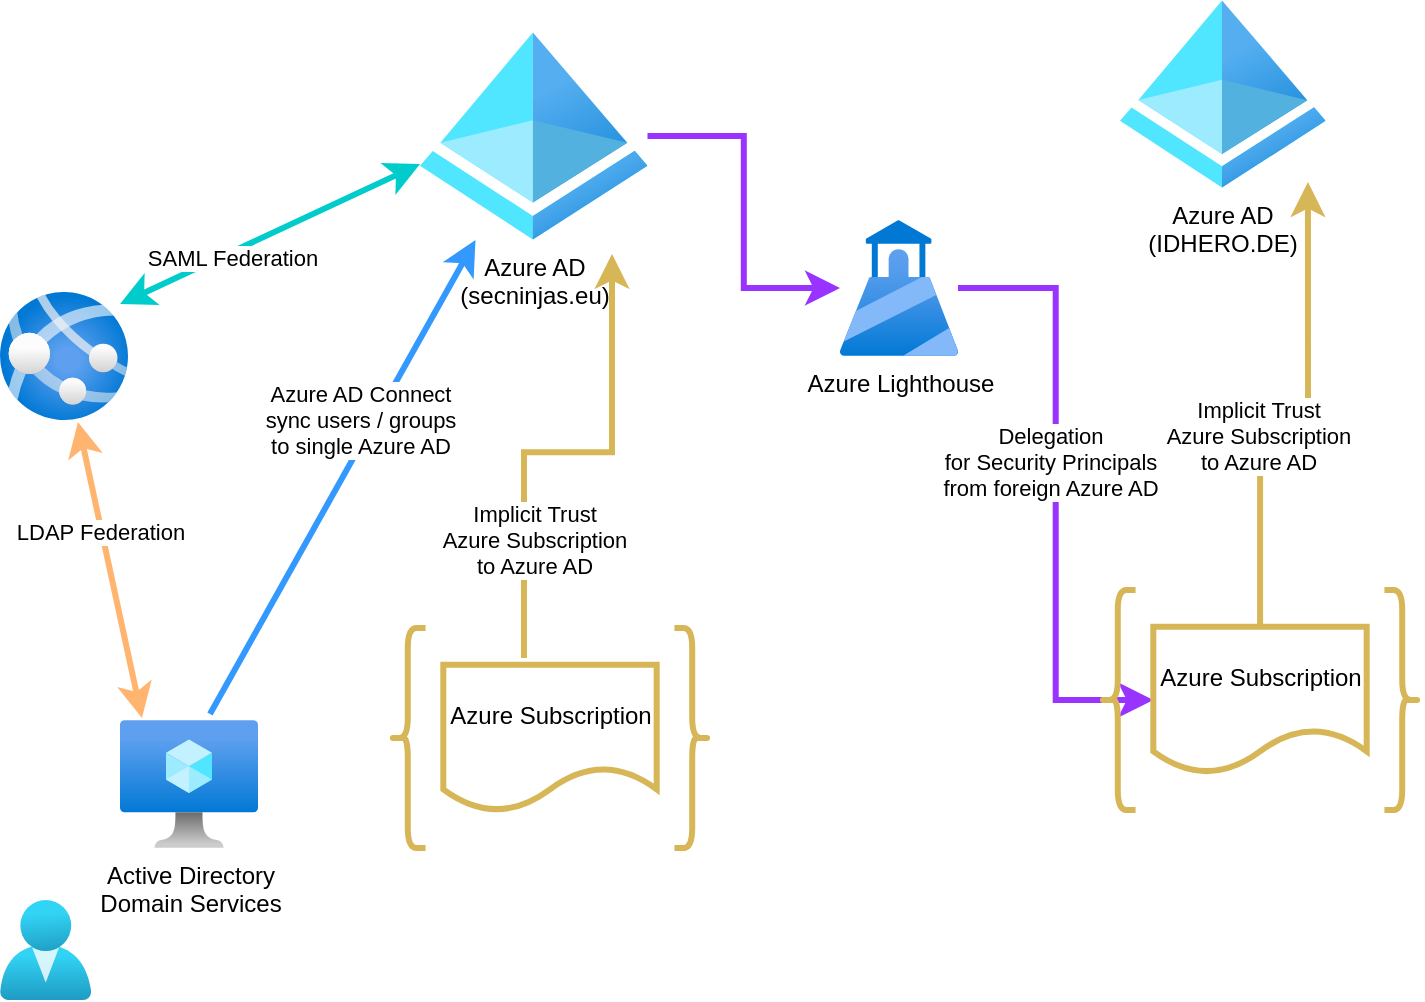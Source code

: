 <mxfile version="14.9.7" type="github">
  <diagram id="4R-46xIgEgTI7ocYZc4J" name="Identity Federation and Delegation">
    <mxGraphModel dx="1422" dy="874" grid="1" gridSize="10" guides="1" tooltips="1" connect="1" arrows="1" fold="1" page="1" pageScale="1" pageWidth="850" pageHeight="1100" math="0" shadow="0">
      <root>
        <mxCell id="EUiOyMdvjXQLsPviINyw-0" />
        <mxCell id="EUiOyMdvjXQLsPviINyw-1" parent="EUiOyMdvjXQLsPviINyw-0" />
        <mxCell id="EUiOyMdvjXQLsPviINyw-2" style="edgeStyle=orthogonalEdgeStyle;rounded=0;orthogonalLoop=1;jettySize=auto;html=1;startArrow=none;startFill=0;endArrow=classic;endFill=1;startSize=8;endSize=8;strokeWidth=3;strokeColor=#9933FF;" edge="1" parent="EUiOyMdvjXQLsPviINyw-1" source="EUiOyMdvjXQLsPviINyw-3" target="EUiOyMdvjXQLsPviINyw-7">
          <mxGeometry relative="1" as="geometry" />
        </mxCell>
        <mxCell id="EUiOyMdvjXQLsPviINyw-3" value="Azure AD&lt;br&gt;(secninjas.eu)" style="aspect=fixed;html=1;points=[];align=center;image;fontSize=12;image=img/lib/azure2/identity/Azure_Active_Directory.svg;" vertex="1" parent="EUiOyMdvjXQLsPviINyw-1">
          <mxGeometry x="280" y="216" width="113.75" height="104" as="geometry" />
        </mxCell>
        <mxCell id="EUiOyMdvjXQLsPviINyw-4" value="" style="aspect=fixed;html=1;points=[];align=center;image;fontSize=12;image=img/lib/azure2/identity/Users.svg;" vertex="1" parent="EUiOyMdvjXQLsPviINyw-1">
          <mxGeometry x="70" y="650" width="45.71" height="50" as="geometry" />
        </mxCell>
        <mxCell id="EUiOyMdvjXQLsPviINyw-5" style="edgeStyle=orthogonalEdgeStyle;rounded=0;orthogonalLoop=1;jettySize=auto;html=1;entryX=0;entryY=0.5;entryDx=0;entryDy=0;startArrow=none;startFill=0;endArrow=classic;endFill=1;startSize=8;endSize=8;strokeWidth=3;strokeColor=#9933FF;" edge="1" parent="EUiOyMdvjXQLsPviINyw-1" source="EUiOyMdvjXQLsPviINyw-7" target="EUiOyMdvjXQLsPviINyw-18">
          <mxGeometry relative="1" as="geometry" />
        </mxCell>
        <mxCell id="EUiOyMdvjXQLsPviINyw-6" value="Delegation&lt;br&gt;for Security Principals&lt;br&gt;from foreign Azure AD" style="edgeLabel;html=1;align=center;verticalAlign=middle;resizable=0;points=[];" vertex="1" connectable="0" parent="EUiOyMdvjXQLsPviINyw-5">
          <mxGeometry x="0.625" y="-3" relative="1" as="geometry">
            <mxPoint y="-111" as="offset" />
          </mxGeometry>
        </mxCell>
        <mxCell id="EUiOyMdvjXQLsPviINyw-7" value="Azure Lighthouse" style="aspect=fixed;html=1;points=[];align=center;image;fontSize=12;image=img/lib/azure2/management_governance/Azure_Lighthouse.svg;" vertex="1" parent="EUiOyMdvjXQLsPviINyw-1">
          <mxGeometry x="490" y="310" width="59" height="68" as="geometry" />
        </mxCell>
        <mxCell id="EUiOyMdvjXQLsPviINyw-8" value="" style="aspect=fixed;html=1;points=[];align=center;image;fontSize=12;image=img/lib/azure2/compute/App_Services.svg;" vertex="1" parent="EUiOyMdvjXQLsPviINyw-1">
          <mxGeometry x="70" y="346" width="64" height="64" as="geometry" />
        </mxCell>
        <mxCell id="EUiOyMdvjXQLsPviINyw-9" value="Azure AD&lt;br&gt;(IDHERO.DE)" style="aspect=fixed;html=1;points=[];align=center;image;fontSize=12;image=img/lib/azure2/identity/Azure_Active_Directory.svg;" vertex="1" parent="EUiOyMdvjXQLsPviINyw-1">
          <mxGeometry x="630" y="200" width="102.81" height="94" as="geometry" />
        </mxCell>
        <mxCell id="EUiOyMdvjXQLsPviINyw-10" value="Active Directory&lt;br&gt;Domain Services" style="aspect=fixed;html=1;points=[];align=center;image;fontSize=12;image=img/lib/azure2/compute/Virtual_Machine.svg;" vertex="1" parent="EUiOyMdvjXQLsPviINyw-1">
          <mxGeometry x="130" y="560" width="69" height="64" as="geometry" />
        </mxCell>
        <mxCell id="EUiOyMdvjXQLsPviINyw-11" value="" style="endArrow=classic;startArrow=classic;html=1;exitX=0.938;exitY=0.094;exitDx=0;exitDy=0;exitPerimeter=0;entryX=0;entryY=0.635;entryDx=0;entryDy=0;entryPerimeter=0;endSize=8;startSize=8;strokeWidth=3;strokeColor=#00CCCC;" edge="1" parent="EUiOyMdvjXQLsPviINyw-1" source="EUiOyMdvjXQLsPviINyw-8" target="EUiOyMdvjXQLsPviINyw-3">
          <mxGeometry width="50" height="50" relative="1" as="geometry">
            <mxPoint x="90" y="362" as="sourcePoint" />
            <mxPoint x="140" y="312" as="targetPoint" />
            <Array as="points" />
          </mxGeometry>
        </mxCell>
        <mxCell id="EUiOyMdvjXQLsPviINyw-12" value="SAML Federation" style="edgeLabel;html=1;align=center;verticalAlign=middle;resizable=0;points=[];" vertex="1" connectable="0" parent="EUiOyMdvjXQLsPviINyw-11">
          <mxGeometry x="-0.269" y="-3" relative="1" as="geometry">
            <mxPoint as="offset" />
          </mxGeometry>
        </mxCell>
        <mxCell id="EUiOyMdvjXQLsPviINyw-13" value="" style="endArrow=classic;startArrow=classic;html=1;exitX=0.609;exitY=1.016;exitDx=0;exitDy=0;exitPerimeter=0;entryX=0.159;entryY=-0.016;entryDx=0;entryDy=0;entryPerimeter=0;endSize=8;startSize=8;strokeWidth=3;strokeColor=#FFB570;" edge="1" parent="EUiOyMdvjXQLsPviINyw-1" source="EUiOyMdvjXQLsPviINyw-8" target="EUiOyMdvjXQLsPviINyw-10">
          <mxGeometry width="50" height="50" relative="1" as="geometry">
            <mxPoint x="130.002" y="462.986" as="sourcePoint" />
            <mxPoint x="269.97" y="389.996" as="targetPoint" />
            <Array as="points" />
          </mxGeometry>
        </mxCell>
        <mxCell id="EUiOyMdvjXQLsPviINyw-14" value="LDAP Federation" style="edgeLabel;html=1;align=center;verticalAlign=middle;resizable=0;points=[];" vertex="1" connectable="0" parent="EUiOyMdvjXQLsPviINyw-13">
          <mxGeometry x="-0.259" y="-1" relative="1" as="geometry">
            <mxPoint as="offset" />
          </mxGeometry>
        </mxCell>
        <mxCell id="EUiOyMdvjXQLsPviINyw-15" value="" style="endArrow=classic;startArrow=none;html=1;exitX=0.652;exitY=-0.047;exitDx=0;exitDy=0;exitPerimeter=0;endSize=8;startSize=8;strokeWidth=3;endFill=1;startFill=0;strokeColor=#3399FF;" edge="1" parent="EUiOyMdvjXQLsPviINyw-1" source="EUiOyMdvjXQLsPviINyw-10" target="EUiOyMdvjXQLsPviINyw-3">
          <mxGeometry width="50" height="50" relative="1" as="geometry">
            <mxPoint x="150.032" y="372.016" as="sourcePoint" />
            <mxPoint x="290" y="299.026" as="targetPoint" />
            <Array as="points" />
          </mxGeometry>
        </mxCell>
        <mxCell id="EUiOyMdvjXQLsPviINyw-16" value="Azure AD Connect&lt;br&gt;sync users / groups&lt;br&gt;to single Azure AD" style="edgeLabel;html=1;align=center;verticalAlign=middle;resizable=0;points=[];" vertex="1" connectable="0" parent="EUiOyMdvjXQLsPviINyw-15">
          <mxGeometry x="0.392" y="-2" relative="1" as="geometry">
            <mxPoint x="-19" y="17" as="offset" />
          </mxGeometry>
        </mxCell>
        <mxCell id="EUiOyMdvjXQLsPviINyw-17" value="" style="group" vertex="1" connectable="0" parent="EUiOyMdvjXQLsPviINyw-1">
          <mxGeometry x="620" y="495" width="160" height="110" as="geometry" />
        </mxCell>
        <mxCell id="EUiOyMdvjXQLsPviINyw-18" value="Azure Subscription" style="shape=document;whiteSpace=wrap;html=1;boundedLbl=1;strokeColor=#d6b656;fillColor=none;strokeWidth=3;" vertex="1" parent="EUiOyMdvjXQLsPviINyw-17">
          <mxGeometry x="26.667" y="18.333" width="106.667" height="73.333" as="geometry" />
        </mxCell>
        <mxCell id="EUiOyMdvjXQLsPviINyw-19" value="" style="shape=curlyBracket;whiteSpace=wrap;html=1;rounded=1;strokeColor=#d6b656;fillColor=none;strokeWidth=3;" vertex="1" parent="EUiOyMdvjXQLsPviINyw-17">
          <mxGeometry width="17.778" height="110" as="geometry" />
        </mxCell>
        <mxCell id="EUiOyMdvjXQLsPviINyw-20" value="" style="shape=curlyBracket;whiteSpace=wrap;html=1;rounded=1;flipH=1;strokeColor=#d6b656;fillColor=none;strokeWidth=3;" vertex="1" parent="EUiOyMdvjXQLsPviINyw-17">
          <mxGeometry x="142.222" width="17.778" height="110" as="geometry" />
        </mxCell>
        <mxCell id="EUiOyMdvjXQLsPviINyw-21" value="" style="group" vertex="1" connectable="0" parent="EUiOyMdvjXQLsPviINyw-1">
          <mxGeometry x="265" y="514" width="160" height="110" as="geometry" />
        </mxCell>
        <mxCell id="EUiOyMdvjXQLsPviINyw-22" value="Azure Subscription" style="shape=document;whiteSpace=wrap;html=1;boundedLbl=1;strokeColor=#d6b656;fillColor=none;strokeWidth=3;" vertex="1" parent="EUiOyMdvjXQLsPviINyw-21">
          <mxGeometry x="26.667" y="18.333" width="106.667" height="73.333" as="geometry" />
        </mxCell>
        <mxCell id="EUiOyMdvjXQLsPviINyw-23" value="" style="shape=curlyBracket;whiteSpace=wrap;html=1;rounded=1;strokeColor=#d6b656;fillColor=none;strokeWidth=3;" vertex="1" parent="EUiOyMdvjXQLsPviINyw-21">
          <mxGeometry width="17.778" height="110" as="geometry" />
        </mxCell>
        <mxCell id="EUiOyMdvjXQLsPviINyw-24" value="" style="shape=curlyBracket;whiteSpace=wrap;html=1;rounded=1;flipH=1;strokeColor=#d6b656;fillColor=none;strokeWidth=3;" vertex="1" parent="EUiOyMdvjXQLsPviINyw-21">
          <mxGeometry x="142.222" width="17.778" height="110" as="geometry" />
        </mxCell>
        <mxCell id="EUiOyMdvjXQLsPviINyw-25" style="edgeStyle=orthogonalEdgeStyle;rounded=0;orthogonalLoop=1;jettySize=auto;html=1;entryX=0.914;entryY=0.968;entryDx=0;entryDy=0;entryPerimeter=0;startArrow=none;startFill=0;endArrow=classic;endFill=1;startSize=8;endSize=8;strokeWidth=3;strokeColor=#D6B656;" edge="1" parent="EUiOyMdvjXQLsPviINyw-1" source="EUiOyMdvjXQLsPviINyw-18" target="EUiOyMdvjXQLsPviINyw-9">
          <mxGeometry relative="1" as="geometry" />
        </mxCell>
        <mxCell id="EUiOyMdvjXQLsPviINyw-26" value="Implicit Trust&lt;br&gt;Azure Subscription&lt;br&gt;to Azure AD" style="edgeLabel;html=1;align=center;verticalAlign=middle;resizable=0;points=[];" vertex="1" connectable="0" parent="EUiOyMdvjXQLsPviINyw-25">
          <mxGeometry x="-0.226" y="1" relative="1" as="geometry">
            <mxPoint as="offset" />
          </mxGeometry>
        </mxCell>
        <mxCell id="EUiOyMdvjXQLsPviINyw-27" style="edgeStyle=orthogonalEdgeStyle;rounded=0;orthogonalLoop=1;jettySize=auto;html=1;entryX=0.844;entryY=1.067;entryDx=0;entryDy=0;entryPerimeter=0;startArrow=none;startFill=0;endArrow=classic;endFill=1;startSize=8;endSize=8;strokeWidth=3;exitX=0.378;exitY=-0.045;exitDx=0;exitDy=0;exitPerimeter=0;strokeColor=#D6B656;" edge="1" parent="EUiOyMdvjXQLsPviINyw-1" source="EUiOyMdvjXQLsPviINyw-22" target="EUiOyMdvjXQLsPviINyw-3">
          <mxGeometry relative="1" as="geometry">
            <mxPoint x="380" y="410.003" as="sourcePoint" />
            <mxPoint x="403.968" y="187.662" as="targetPoint" />
          </mxGeometry>
        </mxCell>
        <mxCell id="EUiOyMdvjXQLsPviINyw-28" value="Implicit Trust&lt;br&gt;Azure Subscription&lt;br&gt;to Azure AD" style="edgeLabel;html=1;align=center;verticalAlign=middle;resizable=0;points=[];" vertex="1" connectable="0" parent="EUiOyMdvjXQLsPviINyw-27">
          <mxGeometry x="-0.226" y="1" relative="1" as="geometry">
            <mxPoint x="6" y="36" as="offset" />
          </mxGeometry>
        </mxCell>
      </root>
    </mxGraphModel>
  </diagram>
</mxfile>
